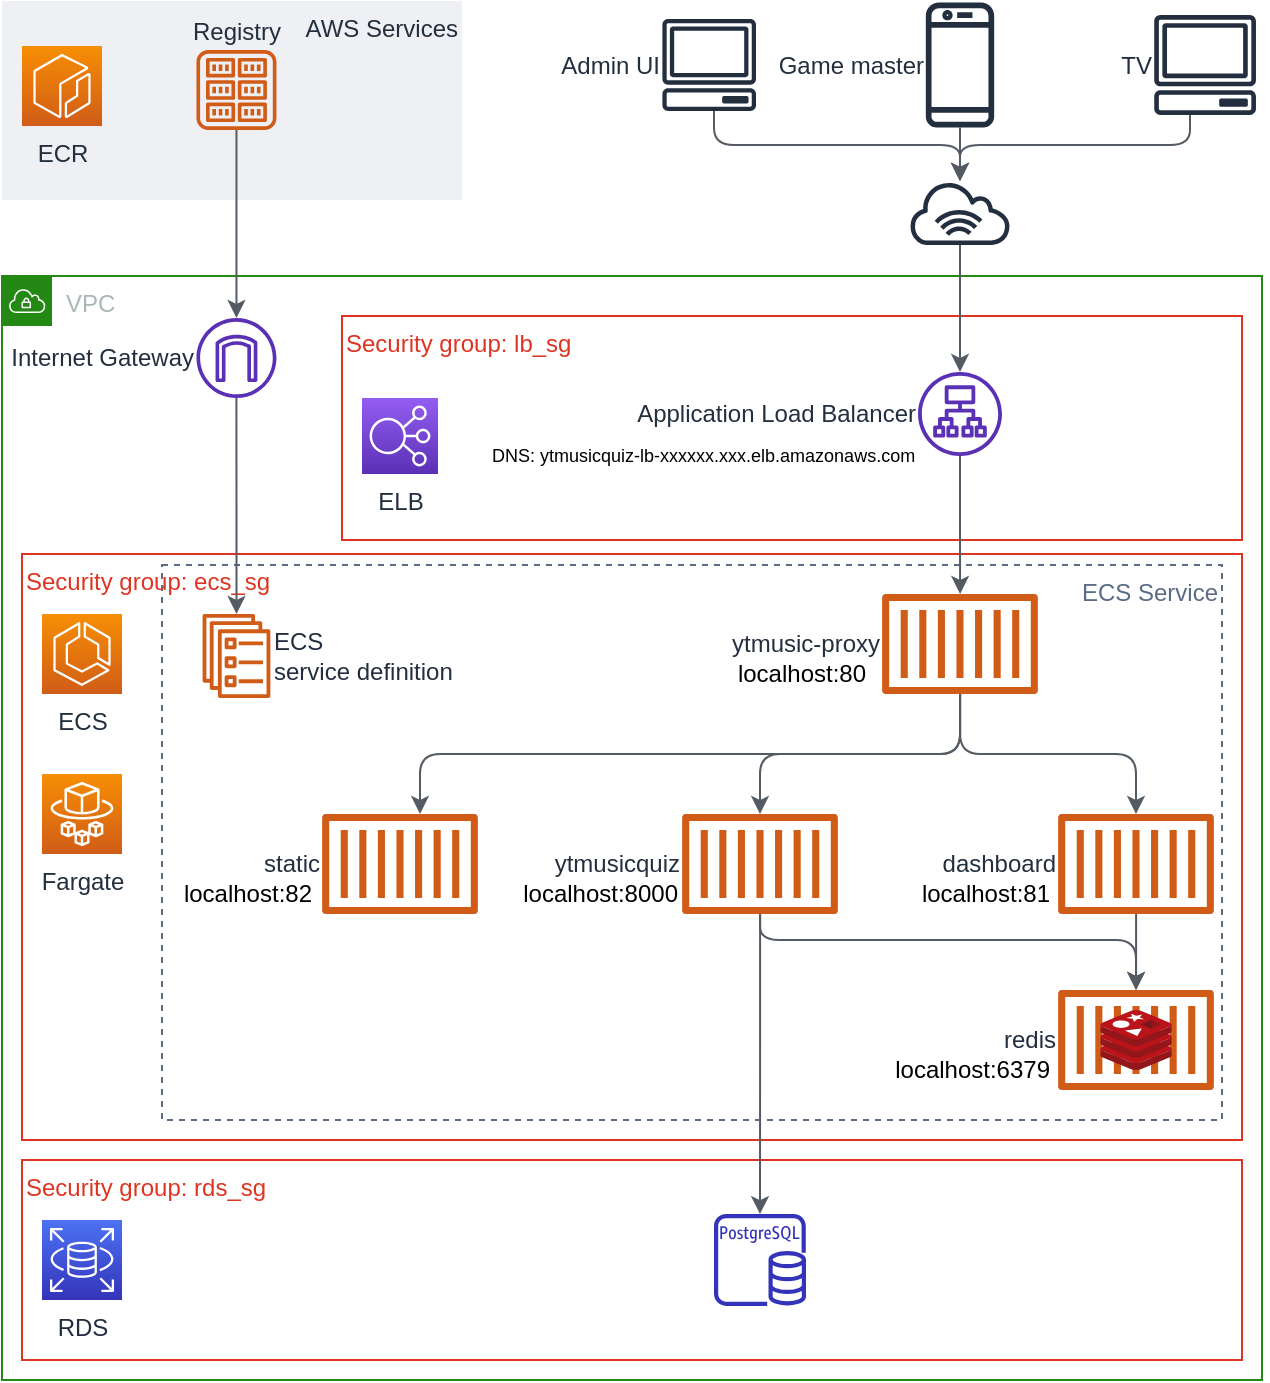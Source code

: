 <mxfile version="13.8.2" type="device"><diagram id="nO8mqxZOWKKZOBDP0W-i" name="Page-1"><mxGraphModel dx="1422" dy="762" grid="1" gridSize="10" guides="1" tooltips="1" connect="1" arrows="1" fold="1" page="1" pageScale="1" pageWidth="827" pageHeight="1169" math="0" shadow="0"><root><mxCell id="0"/><mxCell id="1" parent="0"/><mxCell id="FjwJb3LfDJ_IEXTcdmEq-39" value="ECS Service" style="fillColor=none;strokeColor=#5A6C86;dashed=1;verticalAlign=top;fontStyle=0;fontColor=#5A6C86;align=right;" vertex="1" parent="1"><mxGeometry x="120" y="322.5" width="530" height="277.5" as="geometry"/></mxCell><mxCell id="MilTuahbyNTFltgPf0Go-34" value="VPC" style="points=[[0,0],[0.25,0],[0.5,0],[0.75,0],[1,0],[1,0.25],[1,0.5],[1,0.75],[1,1],[0.75,1],[0.5,1],[0.25,1],[0,1],[0,0.75],[0,0.5],[0,0.25]];outlineConnect=0;gradientColor=none;html=1;whiteSpace=wrap;fontSize=12;fontStyle=0;shape=mxgraph.aws4.group;grIcon=mxgraph.aws4.group_vpc;strokeColor=#248814;fillColor=none;verticalAlign=top;align=left;spacingLeft=30;fontColor=#AAB7B8;dashed=0;" parent="1" vertex="1"><mxGeometry x="40" y="178" width="630" height="552" as="geometry"/></mxCell><mxCell id="MilTuahbyNTFltgPf0Go-31" value="Security group: ecs_sg" style="fillColor=none;strokeColor=#DD3522;verticalAlign=top;fontStyle=0;fontColor=#DD3522;align=left;" parent="1" vertex="1"><mxGeometry x="50" y="317" width="610" height="293" as="geometry"/></mxCell><mxCell id="FjwJb3LfDJ_IEXTcdmEq-36" value="redis" style="outlineConnect=0;fontColor=#232F3E;gradientColor=none;fillColor=#D05C17;strokeColor=none;dashed=0;verticalLabelPosition=middle;verticalAlign=middle;align=right;html=1;fontSize=12;fontStyle=0;aspect=fixed;pointerEvents=1;shape=mxgraph.aws4.container_1;labelPosition=left;" vertex="1" parent="1"><mxGeometry x="568" y="535" width="78" height="50" as="geometry"/></mxCell><mxCell id="FjwJb3LfDJ_IEXTcdmEq-27" value="AWS Services" style="fillColor=#EFF0F3;strokeColor=none;dashed=0;verticalAlign=top;fontStyle=0;fontColor=#232F3D;align=right;" vertex="1" parent="1"><mxGeometry x="40" y="40.5" width="230" height="99.5" as="geometry"/></mxCell><mxCell id="MilTuahbyNTFltgPf0Go-32" value="Security group: rds_sg" style="fillColor=none;strokeColor=#DD3522;verticalAlign=top;fontStyle=0;fontColor=#DD3522;align=left;" parent="1" vertex="1"><mxGeometry x="50" y="620" width="610" height="100" as="geometry"/></mxCell><mxCell id="MilTuahbyNTFltgPf0Go-33" value="Security group: lb_sg" style="fillColor=none;strokeColor=#DD3522;verticalAlign=top;fontStyle=0;fontColor=#DD3522;align=left;" parent="1" vertex="1"><mxGeometry x="210" y="198" width="450" height="112" as="geometry"/></mxCell><mxCell id="FjwJb3LfDJ_IEXTcdmEq-14" style="edgeStyle=orthogonalEdgeStyle;rounded=0;orthogonalLoop=1;jettySize=auto;html=1;strokeColor=#545B64;" edge="1" parent="1" source="MilTuahbyNTFltgPf0Go-6" target="MilTuahbyNTFltgPf0Go-21"><mxGeometry relative="1" as="geometry"/></mxCell><mxCell id="MilTuahbyNTFltgPf0Go-6" value="" style="outlineConnect=0;fontColor=#232F3E;gradientColor=none;fillColor=#232F3E;strokeColor=none;dashed=0;verticalLabelPosition=bottom;verticalAlign=top;align=center;html=1;fontSize=12;fontStyle=0;aspect=fixed;pointerEvents=1;shape=mxgraph.aws4.internet_alt1;" parent="1" vertex="1"><mxGeometry x="493" y="130.5" width="52" height="32" as="geometry"/></mxCell><mxCell id="MilTuahbyNTFltgPf0Go-9" value="ECS" style="outlineConnect=0;fontColor=#232F3E;gradientColor=#F78E04;gradientDirection=north;fillColor=#D05C17;strokeColor=#ffffff;dashed=0;verticalLabelPosition=bottom;verticalAlign=top;align=center;html=1;fontSize=12;fontStyle=0;aspect=fixed;shape=mxgraph.aws4.resourceIcon;resIcon=mxgraph.aws4.ecs;" parent="1" vertex="1"><mxGeometry x="60" y="347" width="40" height="40" as="geometry"/></mxCell><mxCell id="MilTuahbyNTFltgPf0Go-10" value="Fargate" style="outlineConnect=0;fontColor=#232F3E;gradientColor=#F78E04;gradientDirection=north;fillColor=#D05C17;strokeColor=#ffffff;dashed=0;verticalLabelPosition=bottom;verticalAlign=top;align=center;html=1;fontSize=12;fontStyle=0;aspect=fixed;shape=mxgraph.aws4.resourceIcon;resIcon=mxgraph.aws4.fargate;" parent="1" vertex="1"><mxGeometry x="60" y="427" width="40" height="40" as="geometry"/></mxCell><mxCell id="FjwJb3LfDJ_IEXTcdmEq-28" style="edgeStyle=orthogonalEdgeStyle;rounded=0;orthogonalLoop=1;jettySize=auto;html=1;fontSize=9;strokeColor=#545B64;startArrow=classic;startFill=1;endArrow=none;endFill=0;" edge="1" parent="1" source="MilTuahbyNTFltgPf0Go-11" target="MilTuahbyNTFltgPf0Go-15"><mxGeometry relative="1" as="geometry"/></mxCell><mxCell id="MilTuahbyNTFltgPf0Go-11" value="ECS&lt;br&gt;service definition" style="outlineConnect=0;fontColor=#232F3E;gradientColor=none;fillColor=#D05C17;strokeColor=none;dashed=0;verticalLabelPosition=middle;verticalAlign=middle;align=left;html=1;fontSize=12;fontStyle=0;aspect=fixed;pointerEvents=1;shape=mxgraph.aws4.ecs_service;labelPosition=right;" parent="1" vertex="1"><mxGeometry x="140" y="347" width="34.47" height="42" as="geometry"/></mxCell><mxCell id="MilTuahbyNTFltgPf0Go-14" value="" style="outlineConnect=0;fontColor=#232F3E;gradientColor=none;fillColor=#3334B9;strokeColor=none;dashed=0;verticalLabelPosition=bottom;verticalAlign=top;align=center;html=1;fontSize=12;fontStyle=0;aspect=fixed;pointerEvents=1;shape=mxgraph.aws4.rds_postgresql_instance;" parent="1" vertex="1"><mxGeometry x="396" y="647" width="46" height="46" as="geometry"/></mxCell><mxCell id="FjwJb3LfDJ_IEXTcdmEq-29" style="edgeStyle=orthogonalEdgeStyle;rounded=0;orthogonalLoop=1;jettySize=auto;html=1;fontSize=9;strokeColor=#545B64;startArrow=classic;startFill=1;endArrow=none;endFill=0;" edge="1" parent="1" source="MilTuahbyNTFltgPf0Go-15" target="FjwJb3LfDJ_IEXTcdmEq-25"><mxGeometry relative="1" as="geometry"/></mxCell><mxCell id="MilTuahbyNTFltgPf0Go-15" value="Internet Gateway" style="outlineConnect=0;fontColor=#232F3E;gradientColor=none;fillColor=#5A30B5;strokeColor=none;dashed=0;verticalLabelPosition=middle;verticalAlign=middle;align=right;html=1;fontSize=12;fontStyle=0;aspect=fixed;pointerEvents=1;shape=mxgraph.aws4.internet_gateway;labelPosition=left;" parent="1" vertex="1"><mxGeometry x="137.23" y="199" width="40" height="40" as="geometry"/></mxCell><mxCell id="FjwJb3LfDJ_IEXTcdmEq-5" style="edgeStyle=orthogonalEdgeStyle;rounded=0;orthogonalLoop=1;jettySize=auto;html=1;strokeColor=#545B64;" edge="1" parent="1" source="MilTuahbyNTFltgPf0Go-21" target="MilTuahbyNTFltgPf0Go-24"><mxGeometry relative="1" as="geometry"/></mxCell><mxCell id="MilTuahbyNTFltgPf0Go-21" value="Application Load Balancer" style="outlineConnect=0;fontColor=#232F3E;gradientColor=none;fillColor=#5A30B5;strokeColor=none;dashed=0;verticalLabelPosition=middle;verticalAlign=middle;align=right;html=1;fontSize=12;fontStyle=0;aspect=fixed;pointerEvents=1;shape=mxgraph.aws4.application_load_balancer;labelPosition=left;" parent="1" vertex="1"><mxGeometry x="498" y="226" width="42" height="42" as="geometry"/></mxCell><mxCell id="MilTuahbyNTFltgPf0Go-43" style="edgeStyle=orthogonalEdgeStyle;orthogonalLoop=1;jettySize=auto;html=1;rounded=1;strokeColor=#545B64;" parent="1" source="MilTuahbyNTFltgPf0Go-24" target="MilTuahbyNTFltgPf0Go-38" edge="1"><mxGeometry relative="1" as="geometry"><Array as="points"><mxPoint x="519" y="417"/><mxPoint x="249" y="417"/></Array></mxGeometry></mxCell><mxCell id="MilTuahbyNTFltgPf0Go-44" style="edgeStyle=orthogonalEdgeStyle;orthogonalLoop=1;jettySize=auto;html=1;rounded=1;strokeColor=#545B64;" parent="1" source="MilTuahbyNTFltgPf0Go-24" target="MilTuahbyNTFltgPf0Go-39" edge="1"><mxGeometry relative="1" as="geometry"><Array as="points"><mxPoint x="519" y="417"/><mxPoint x="419" y="417"/></Array></mxGeometry></mxCell><mxCell id="MilTuahbyNTFltgPf0Go-45" style="edgeStyle=orthogonalEdgeStyle;orthogonalLoop=1;jettySize=auto;html=1;rounded=1;strokeColor=#545B64;" parent="1" source="MilTuahbyNTFltgPf0Go-24" target="MilTuahbyNTFltgPf0Go-40" edge="1"><mxGeometry relative="1" as="geometry"><Array as="points"><mxPoint x="519" y="417"/><mxPoint x="607" y="417"/></Array></mxGeometry></mxCell><mxCell id="MilTuahbyNTFltgPf0Go-24" value="ytmusic-proxy" style="outlineConnect=0;fontColor=#232F3E;gradientColor=none;fillColor=#D05C17;strokeColor=none;dashed=0;verticalLabelPosition=middle;verticalAlign=middle;align=right;html=1;fontSize=12;fontStyle=0;aspect=fixed;pointerEvents=1;shape=mxgraph.aws4.container_1;labelPosition=left;" parent="1" vertex="1"><mxGeometry x="479.99" y="337" width="78" height="50" as="geometry"/></mxCell><mxCell id="MilTuahbyNTFltgPf0Go-25" value="RDS" style="outlineConnect=0;fontColor=#232F3E;gradientColor=#4D72F3;gradientDirection=north;fillColor=#3334B9;strokeColor=#ffffff;dashed=0;verticalLabelPosition=bottom;verticalAlign=top;align=center;html=1;fontSize=12;fontStyle=0;aspect=fixed;shape=mxgraph.aws4.resourceIcon;resIcon=mxgraph.aws4.rds;" parent="1" vertex="1"><mxGeometry x="60" y="650" width="40" height="40" as="geometry"/></mxCell><mxCell id="MilTuahbyNTFltgPf0Go-38" value="static" style="outlineConnect=0;fontColor=#232F3E;gradientColor=none;fillColor=#D05C17;strokeColor=none;dashed=0;verticalLabelPosition=middle;verticalAlign=middle;align=right;html=1;fontSize=12;fontStyle=0;aspect=fixed;pointerEvents=1;shape=mxgraph.aws4.container_1;labelPosition=left;" parent="1" vertex="1"><mxGeometry x="200" y="447" width="78" height="50" as="geometry"/></mxCell><mxCell id="FjwJb3LfDJ_IEXTcdmEq-30" style="edgeStyle=orthogonalEdgeStyle;rounded=1;orthogonalLoop=1;jettySize=auto;html=1;fontSize=9;strokeColor=#545B64;" edge="1" parent="1" source="MilTuahbyNTFltgPf0Go-39" target="MilTuahbyNTFltgPf0Go-14"><mxGeometry relative="1" as="geometry"><mxPoint x="419" y="579.996" as="sourcePoint"/></mxGeometry></mxCell><mxCell id="FjwJb3LfDJ_IEXTcdmEq-37" style="edgeStyle=orthogonalEdgeStyle;rounded=1;orthogonalLoop=1;jettySize=auto;html=1;startArrow=none;startFill=0;endArrow=classic;endFill=1;strokeColor=#545B64;fontSize=9;" edge="1" parent="1" source="MilTuahbyNTFltgPf0Go-39" target="FjwJb3LfDJ_IEXTcdmEq-36"><mxGeometry relative="1" as="geometry"><Array as="points"><mxPoint x="419" y="510"/><mxPoint x="607" y="510"/></Array></mxGeometry></mxCell><mxCell id="MilTuahbyNTFltgPf0Go-39" value="ytmusicquiz" style="outlineConnect=0;fontColor=#232F3E;gradientColor=none;fillColor=#D05C17;strokeColor=none;dashed=0;verticalLabelPosition=middle;verticalAlign=middle;align=right;html=1;fontSize=12;fontStyle=0;aspect=fixed;pointerEvents=1;shape=mxgraph.aws4.container_1;labelPosition=left;" parent="1" vertex="1"><mxGeometry x="380" y="447" width="78" height="50" as="geometry"/></mxCell><mxCell id="FjwJb3LfDJ_IEXTcdmEq-38" style="edgeStyle=orthogonalEdgeStyle;rounded=1;orthogonalLoop=1;jettySize=auto;html=1;startArrow=none;startFill=0;endArrow=classic;endFill=1;strokeColor=#545B64;fontSize=9;" edge="1" parent="1" source="MilTuahbyNTFltgPf0Go-40" target="FjwJb3LfDJ_IEXTcdmEq-36"><mxGeometry relative="1" as="geometry"><Array as="points"><mxPoint x="607" y="530"/><mxPoint x="607" y="530"/></Array></mxGeometry></mxCell><mxCell id="MilTuahbyNTFltgPf0Go-40" value="dashboard" style="outlineConnect=0;fontColor=#232F3E;gradientColor=none;fillColor=#D05C17;strokeColor=none;dashed=0;verticalLabelPosition=middle;verticalAlign=middle;align=right;html=1;fontSize=12;fontStyle=0;aspect=fixed;pointerEvents=1;shape=mxgraph.aws4.container_1;labelPosition=left;" parent="1" vertex="1"><mxGeometry x="568" y="447" width="78" height="50" as="geometry"/></mxCell><mxCell id="FjwJb3LfDJ_IEXTcdmEq-1" value="localhost:82" style="text;html=1;strokeColor=none;fillColor=none;align=right;verticalAlign=middle;whiteSpace=wrap;rounded=0;" vertex="1" parent="1"><mxGeometry x="117.23" y="477" width="80" height="20" as="geometry"/></mxCell><mxCell id="FjwJb3LfDJ_IEXTcdmEq-2" value="localhost:8000" style="text;html=1;strokeColor=none;fillColor=none;align=right;verticalAlign=middle;whiteSpace=wrap;rounded=0;" vertex="1" parent="1"><mxGeometry x="300" y="477" width="80" height="20" as="geometry"/></mxCell><mxCell id="FjwJb3LfDJ_IEXTcdmEq-3" value="localhost:81" style="text;html=1;strokeColor=none;fillColor=none;align=right;verticalAlign=middle;whiteSpace=wrap;rounded=0;" vertex="1" parent="1"><mxGeometry x="468" y="477" width="98" height="20" as="geometry"/></mxCell><mxCell id="FjwJb3LfDJ_IEXTcdmEq-4" value="localhost:80" style="text;html=1;strokeColor=none;fillColor=none;align=center;verticalAlign=middle;whiteSpace=wrap;rounded=0;" vertex="1" parent="1"><mxGeometry x="400" y="367" width="80" height="20" as="geometry"/></mxCell><mxCell id="FjwJb3LfDJ_IEXTcdmEq-13" style="edgeStyle=orthogonalEdgeStyle;orthogonalLoop=1;jettySize=auto;html=1;rounded=1;strokeColor=#545B64;" edge="1" parent="1" source="FjwJb3LfDJ_IEXTcdmEq-8" target="MilTuahbyNTFltgPf0Go-6"><mxGeometry relative="1" as="geometry"><Array as="points"><mxPoint x="634" y="112.5"/><mxPoint x="519" y="112.5"/></Array></mxGeometry></mxCell><mxCell id="FjwJb3LfDJ_IEXTcdmEq-8" value="TV" style="outlineConnect=0;fontColor=#232F3E;gradientColor=none;fillColor=#232F3E;strokeColor=none;dashed=0;verticalLabelPosition=middle;verticalAlign=middle;align=right;html=1;fontSize=12;fontStyle=0;aspect=fixed;pointerEvents=1;shape=mxgraph.aws4.client;labelPosition=left;" vertex="1" parent="1"><mxGeometry x="615.89" y="47.5" width="51.32" height="50" as="geometry"/></mxCell><mxCell id="FjwJb3LfDJ_IEXTcdmEq-12" style="edgeStyle=orthogonalEdgeStyle;rounded=1;orthogonalLoop=1;jettySize=auto;html=1;strokeColor=#545B64;" edge="1" parent="1" source="FjwJb3LfDJ_IEXTcdmEq-9" target="MilTuahbyNTFltgPf0Go-6"><mxGeometry relative="1" as="geometry"/></mxCell><mxCell id="FjwJb3LfDJ_IEXTcdmEq-9" value="Game master" style="outlineConnect=0;fontColor=#232F3E;gradientColor=none;fillColor=#232F3E;strokeColor=none;dashed=0;verticalLabelPosition=middle;verticalAlign=middle;align=right;html=1;fontSize=12;fontStyle=0;aspect=fixed;pointerEvents=1;shape=mxgraph.aws4.mobile_client;labelPosition=left;" vertex="1" parent="1"><mxGeometry x="501.91" y="40" width="34.17" height="65" as="geometry"/></mxCell><mxCell id="FjwJb3LfDJ_IEXTcdmEq-11" style="edgeStyle=orthogonalEdgeStyle;orthogonalLoop=1;jettySize=auto;html=1;rounded=1;strokeColor=#545B64;" edge="1" parent="1" source="FjwJb3LfDJ_IEXTcdmEq-10" target="MilTuahbyNTFltgPf0Go-6"><mxGeometry relative="1" as="geometry"><Array as="points"><mxPoint x="396" y="112.5"/><mxPoint x="519" y="112.5"/></Array></mxGeometry></mxCell><mxCell id="FjwJb3LfDJ_IEXTcdmEq-10" value="Admin UI" style="outlineConnect=0;fontColor=#232F3E;gradientColor=none;fillColor=#232F3E;strokeColor=none;dashed=0;verticalLabelPosition=middle;verticalAlign=middle;align=right;html=1;fontSize=12;fontStyle=0;aspect=fixed;pointerEvents=1;shape=mxgraph.aws4.client;labelPosition=left;" vertex="1" parent="1"><mxGeometry x="370.0" y="49.5" width="47.21" height="46" as="geometry"/></mxCell><mxCell id="FjwJb3LfDJ_IEXTcdmEq-16" value="&lt;p style=&quot;font-size: 9px;&quot;&gt;&lt;span style=&quot;background-color: rgb(255, 255, 255); font-size: 9px;&quot;&gt;DNS:&amp;nbsp;&lt;span style=&quot;font-size: 9px; white-space: pre;&quot;&gt;ytmusicquiz-lb-xxxxxx.xxx.elb.amazonaws.com&lt;/span&gt;&lt;/span&gt;&lt;/p&gt;" style="text;html=1;strokeColor=none;fillColor=none;align=left;verticalAlign=middle;whiteSpace=wrap;rounded=0;fontSize=9;" vertex="1" parent="1"><mxGeometry x="283" y="258" width="390" height="20" as="geometry"/></mxCell><mxCell id="FjwJb3LfDJ_IEXTcdmEq-22" value="ELB" style="outlineConnect=0;fontColor=#232F3E;gradientColor=#945DF2;gradientDirection=north;fillColor=#5A30B5;strokeColor=#ffffff;dashed=0;verticalLabelPosition=bottom;verticalAlign=top;align=center;html=1;fontSize=12;fontStyle=0;aspect=fixed;shape=mxgraph.aws4.resourceIcon;resIcon=mxgraph.aws4.elastic_load_balancing;" vertex="1" parent="1"><mxGeometry x="220" y="239" width="38" height="38" as="geometry"/></mxCell><mxCell id="FjwJb3LfDJ_IEXTcdmEq-24" value="ECR" style="outlineConnect=0;fontColor=#232F3E;gradientColor=#F78E04;gradientDirection=north;fillColor=#D05C17;strokeColor=#ffffff;dashed=0;verticalLabelPosition=bottom;verticalAlign=top;align=center;html=1;fontSize=12;fontStyle=0;aspect=fixed;shape=mxgraph.aws4.resourceIcon;resIcon=mxgraph.aws4.ecr;" vertex="1" parent="1"><mxGeometry x="50.0" y="63" width="40" height="40" as="geometry"/></mxCell><mxCell id="FjwJb3LfDJ_IEXTcdmEq-25" value="Registry" style="outlineConnect=0;fontColor=#232F3E;gradientColor=none;fillColor=#D05C17;strokeColor=none;dashed=0;verticalLabelPosition=top;verticalAlign=bottom;align=center;html=1;fontSize=12;fontStyle=0;aspect=fixed;pointerEvents=1;shape=mxgraph.aws4.registry;labelPosition=center;" vertex="1" parent="1"><mxGeometry x="137.23" y="65" width="40" height="40" as="geometry"/></mxCell><mxCell id="FjwJb3LfDJ_IEXTcdmEq-35" value="" style="aspect=fixed;html=1;points=[];align=center;image;fontSize=12;image=img/lib/mscae/Cache_Redis_Product.svg;" vertex="1" parent="1"><mxGeometry x="589.15" y="545" width="35.71" height="30" as="geometry"/></mxCell><mxCell id="FjwJb3LfDJ_IEXTcdmEq-42" value="localhost:6379" style="text;html=1;strokeColor=none;fillColor=none;align=right;verticalAlign=middle;whiteSpace=wrap;rounded=0;" vertex="1" parent="1"><mxGeometry x="486" y="565" width="80" height="20" as="geometry"/></mxCell><mxCell id="FjwJb3LfDJ_IEXTcdmEq-43" value="" style="shape=image;html=1;verticalAlign=top;verticalLabelPosition=bottom;labelBackgroundColor=#ffffff;imageAspect=0;aspect=fixed;image=https://cdn4.iconfinder.com/data/icons/logos-brands-5/24/nginx-128.png;fontSize=9;align=right;" vertex="1" parent="1"><mxGeometry x="593.86" y="456.5" width="31" height="31" as="geometry"/></mxCell><mxCell id="FjwJb3LfDJ_IEXTcdmEq-44" value="" style="shape=image;html=1;verticalAlign=top;verticalLabelPosition=bottom;labelBackgroundColor=#ffffff;imageAspect=0;aspect=fixed;image=https://cdn4.iconfinder.com/data/icons/logos-brands-5/24/nginx-128.png;fontSize=9;align=right;" vertex="1" parent="1"><mxGeometry x="223.5" y="456.5" width="31" height="31" as="geometry"/></mxCell><mxCell id="FjwJb3LfDJ_IEXTcdmEq-45" value="" style="shape=image;html=1;verticalAlign=top;verticalLabelPosition=bottom;labelBackgroundColor=#ffffff;imageAspect=0;aspect=fixed;image=https://cdn4.iconfinder.com/data/icons/logos-brands-5/24/nginx-128.png;fontSize=9;align=right;" vertex="1" parent="1"><mxGeometry x="501.5" y="346.5" width="31" height="31" as="geometry"/></mxCell><mxCell id="FjwJb3LfDJ_IEXTcdmEq-46" value="" style="shape=image;html=1;verticalAlign=top;verticalLabelPosition=bottom;labelBackgroundColor=#ffffff;imageAspect=0;aspect=fixed;image=https://cdn4.iconfinder.com/data/icons/logos-and-brands/512/267_Python_logo-128.png;fontSize=9;align=right;" vertex="1" parent="1"><mxGeometry x="404" y="457" width="30" height="30" as="geometry"/></mxCell></root></mxGraphModel></diagram></mxfile>